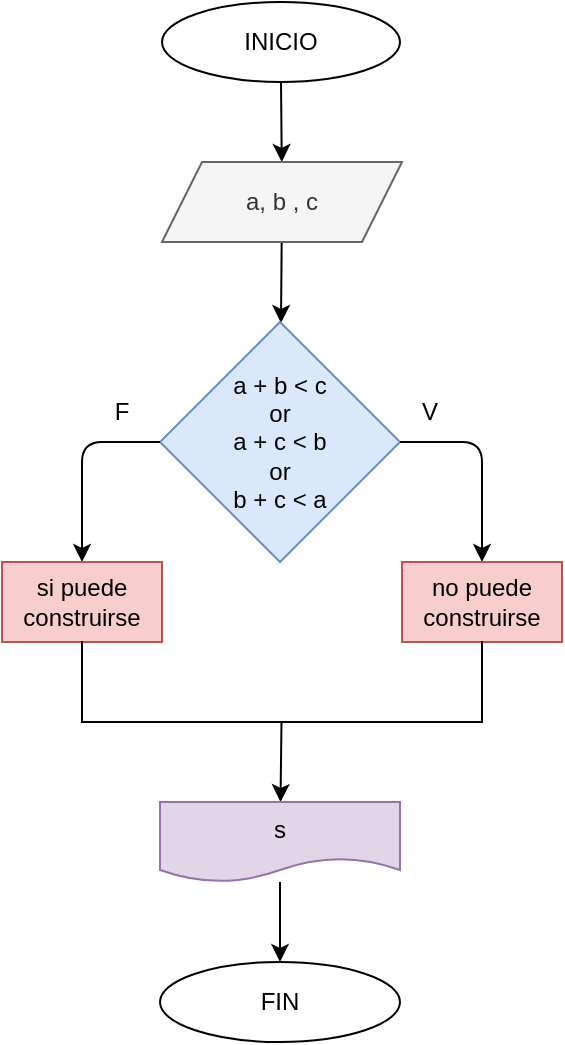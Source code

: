 <mxfile>
    <diagram id="oF6WkldQCrYLI4-Q7PGS" name="Page-1">
        <mxGraphModel dx="451" dy="382" grid="1" gridSize="10" guides="1" tooltips="1" connect="1" arrows="1" fold="1" page="1" pageScale="1" pageWidth="827" pageHeight="1169" math="0" shadow="0">
            <root>
                <mxCell id="0"/>
                <mxCell id="1" parent="0"/>
                <mxCell id="4" value="" style="edgeStyle=none;html=1;" parent="1" source="2" target="3" edge="1">
                    <mxGeometry relative="1" as="geometry"/>
                </mxCell>
                <mxCell id="2" value="INICIO" style="ellipse;whiteSpace=wrap;html=1;" parent="1" vertex="1">
                    <mxGeometry x="280" y="40" width="119" height="40" as="geometry"/>
                </mxCell>
                <mxCell id="6" value="" style="edgeStyle=none;html=1;" parent="1" source="3" target="5" edge="1">
                    <mxGeometry relative="1" as="geometry"/>
                </mxCell>
                <mxCell id="3" value="a, b , c" style="shape=parallelogram;perimeter=parallelogramPerimeter;whiteSpace=wrap;html=1;fixedSize=1;fillColor=#f5f5f5;strokeColor=#666666;fontColor=#333333;" parent="1" vertex="1">
                    <mxGeometry x="280" y="120" width="120" height="40" as="geometry"/>
                </mxCell>
                <mxCell id="5" value="a + b &amp;lt; c&lt;br&gt;or&lt;br&gt;a + c &amp;lt; b&lt;br&gt;or&lt;br&gt;b + c &amp;lt; a" style="rhombus;whiteSpace=wrap;html=1;fillColor=#dae8fc;strokeColor=#6c8ebf;" parent="1" vertex="1">
                    <mxGeometry x="279" y="200" width="120" height="120" as="geometry"/>
                </mxCell>
                <mxCell id="31" value="" style="edgeStyle=segmentEdgeStyle;endArrow=classic;html=1;exitX=0;exitY=0.5;exitDx=0;exitDy=0;" edge="1" parent="1" source="5">
                    <mxGeometry width="50" height="50" relative="1" as="geometry">
                        <mxPoint x="260" y="320" as="sourcePoint"/>
                        <mxPoint x="240" y="320" as="targetPoint"/>
                    </mxGeometry>
                </mxCell>
                <mxCell id="32" value="" style="edgeStyle=segmentEdgeStyle;endArrow=classic;html=1;exitX=1;exitY=0.5;exitDx=0;exitDy=0;entryX=0.5;entryY=0;entryDx=0;entryDy=0;" edge="1" parent="1" source="5" target="36">
                    <mxGeometry width="50" height="50" relative="1" as="geometry">
                        <mxPoint x="289" y="270" as="sourcePoint"/>
                        <mxPoint x="440" y="320" as="targetPoint"/>
                    </mxGeometry>
                </mxCell>
                <mxCell id="33" value="F" style="text;html=1;strokeColor=none;fillColor=none;align=center;verticalAlign=middle;whiteSpace=wrap;rounded=0;" vertex="1" parent="1">
                    <mxGeometry x="230" y="230" width="60" height="30" as="geometry"/>
                </mxCell>
                <mxCell id="34" value="V" style="text;html=1;strokeColor=none;fillColor=none;align=center;verticalAlign=middle;whiteSpace=wrap;rounded=0;" vertex="1" parent="1">
                    <mxGeometry x="384" y="230" width="60" height="30" as="geometry"/>
                </mxCell>
                <mxCell id="35" value="si puede construirse" style="rounded=0;whiteSpace=wrap;html=1;fillColor=#f8cecc;strokeColor=#b85450;" vertex="1" parent="1">
                    <mxGeometry x="200" y="320" width="80" height="40" as="geometry"/>
                </mxCell>
                <mxCell id="36" value="&lt;span&gt;no puede construirse&lt;/span&gt;" style="rounded=0;whiteSpace=wrap;html=1;fillColor=#f8cecc;strokeColor=#b85450;" vertex="1" parent="1">
                    <mxGeometry x="400" y="320" width="80" height="40" as="geometry"/>
                </mxCell>
                <mxCell id="39" value="" style="edgeStyle=none;html=1;" edge="1" parent="1" source="37" target="38">
                    <mxGeometry relative="1" as="geometry"/>
                </mxCell>
                <mxCell id="37" value="" style="shape=partialRectangle;whiteSpace=wrap;html=1;bottom=1;right=1;left=1;top=0;fillColor=none;routingCenterX=-0.5;" vertex="1" parent="1">
                    <mxGeometry x="240" y="360" width="200" height="40" as="geometry"/>
                </mxCell>
                <mxCell id="41" value="" style="edgeStyle=none;html=1;" edge="1" parent="1" source="38" target="40">
                    <mxGeometry relative="1" as="geometry"/>
                </mxCell>
                <mxCell id="38" value="s" style="shape=document;whiteSpace=wrap;html=1;boundedLbl=1;fillColor=#e1d5e7;strokeColor=#9673a6;" vertex="1" parent="1">
                    <mxGeometry x="279" y="440" width="120" height="40" as="geometry"/>
                </mxCell>
                <mxCell id="40" value="FIN" style="ellipse;whiteSpace=wrap;html=1;fillColor=none;" vertex="1" parent="1">
                    <mxGeometry x="279" y="520" width="120" height="40" as="geometry"/>
                </mxCell>
            </root>
        </mxGraphModel>
    </diagram>
</mxfile>